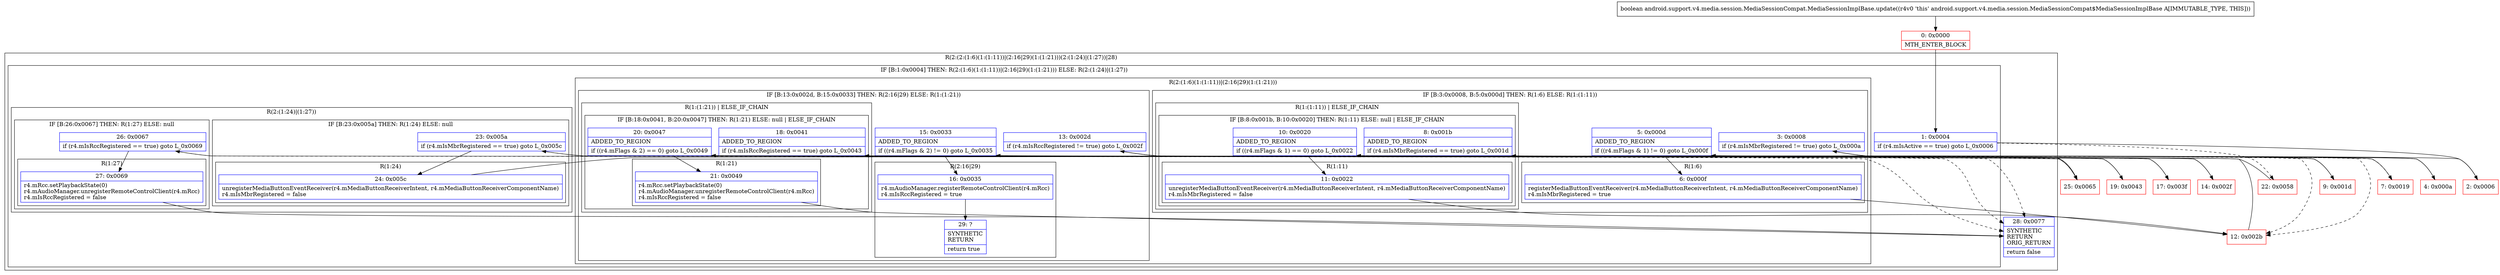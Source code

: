 digraph "CFG forandroid.support.v4.media.session.MediaSessionCompat.MediaSessionImplBase.update()Z" {
subgraph cluster_Region_1380516684 {
label = "R(2:(2:(1:6)(1:(1:11))|(2:16|29)(1:(1:21)))(2:(1:24)|(1:27))|28)";
node [shape=record,color=blue];
subgraph cluster_IfRegion_1439309379 {
label = "IF [B:1:0x0004] THEN: R(2:(1:6)(1:(1:11))|(2:16|29)(1:(1:21))) ELSE: R(2:(1:24)|(1:27))";
node [shape=record,color=blue];
Node_1 [shape=record,label="{1\:\ 0x0004|if (r4.mIsActive == true) goto L_0x0006\l}"];
subgraph cluster_Region_1712024462 {
label = "R(2:(1:6)(1:(1:11))|(2:16|29)(1:(1:21)))";
node [shape=record,color=blue];
subgraph cluster_IfRegion_1547468394 {
label = "IF [B:3:0x0008, B:5:0x000d] THEN: R(1:6) ELSE: R(1:(1:11))";
node [shape=record,color=blue];
Node_3 [shape=record,label="{3\:\ 0x0008|if (r4.mIsMbrRegistered != true) goto L_0x000a\l}"];
Node_5 [shape=record,label="{5\:\ 0x000d|ADDED_TO_REGION\l|if ((r4.mFlags & 1) != 0) goto L_0x000f\l}"];
subgraph cluster_Region_1182090690 {
label = "R(1:6)";
node [shape=record,color=blue];
Node_6 [shape=record,label="{6\:\ 0x000f|registerMediaButtonEventReceiver(r4.mMediaButtonReceiverIntent, r4.mMediaButtonReceiverComponentName)\lr4.mIsMbrRegistered = true\l}"];
}
subgraph cluster_Region_1137210185 {
label = "R(1:(1:11)) | ELSE_IF_CHAIN\l";
node [shape=record,color=blue];
subgraph cluster_IfRegion_2116167589 {
label = "IF [B:8:0x001b, B:10:0x0020] THEN: R(1:11) ELSE: null | ELSE_IF_CHAIN\l";
node [shape=record,color=blue];
Node_8 [shape=record,label="{8\:\ 0x001b|ADDED_TO_REGION\l|if (r4.mIsMbrRegistered == true) goto L_0x001d\l}"];
Node_10 [shape=record,label="{10\:\ 0x0020|ADDED_TO_REGION\l|if ((r4.mFlags & 1) == 0) goto L_0x0022\l}"];
subgraph cluster_Region_1095944485 {
label = "R(1:11)";
node [shape=record,color=blue];
Node_11 [shape=record,label="{11\:\ 0x0022|unregisterMediaButtonEventReceiver(r4.mMediaButtonReceiverIntent, r4.mMediaButtonReceiverComponentName)\lr4.mIsMbrRegistered = false\l}"];
}
}
}
}
subgraph cluster_IfRegion_770039704 {
label = "IF [B:13:0x002d, B:15:0x0033] THEN: R(2:16|29) ELSE: R(1:(1:21))";
node [shape=record,color=blue];
Node_13 [shape=record,label="{13\:\ 0x002d|if (r4.mIsRccRegistered != true) goto L_0x002f\l}"];
Node_15 [shape=record,label="{15\:\ 0x0033|ADDED_TO_REGION\l|if ((r4.mFlags & 2) != 0) goto L_0x0035\l}"];
subgraph cluster_Region_758625110 {
label = "R(2:16|29)";
node [shape=record,color=blue];
Node_16 [shape=record,label="{16\:\ 0x0035|r4.mAudioManager.registerRemoteControlClient(r4.mRcc)\lr4.mIsRccRegistered = true\l}"];
Node_29 [shape=record,label="{29\:\ ?|SYNTHETIC\lRETURN\l|return true\l}"];
}
subgraph cluster_Region_1111995994 {
label = "R(1:(1:21)) | ELSE_IF_CHAIN\l";
node [shape=record,color=blue];
subgraph cluster_IfRegion_353064150 {
label = "IF [B:18:0x0041, B:20:0x0047] THEN: R(1:21) ELSE: null | ELSE_IF_CHAIN\l";
node [shape=record,color=blue];
Node_18 [shape=record,label="{18\:\ 0x0041|ADDED_TO_REGION\l|if (r4.mIsRccRegistered == true) goto L_0x0043\l}"];
Node_20 [shape=record,label="{20\:\ 0x0047|ADDED_TO_REGION\l|if ((r4.mFlags & 2) == 0) goto L_0x0049\l}"];
subgraph cluster_Region_370229488 {
label = "R(1:21)";
node [shape=record,color=blue];
Node_21 [shape=record,label="{21\:\ 0x0049|r4.mRcc.setPlaybackState(0)\lr4.mAudioManager.unregisterRemoteControlClient(r4.mRcc)\lr4.mIsRccRegistered = false\l}"];
}
}
}
}
}
subgraph cluster_Region_112000103 {
label = "R(2:(1:24)|(1:27))";
node [shape=record,color=blue];
subgraph cluster_IfRegion_2040954766 {
label = "IF [B:23:0x005a] THEN: R(1:24) ELSE: null";
node [shape=record,color=blue];
Node_23 [shape=record,label="{23\:\ 0x005a|if (r4.mIsMbrRegistered == true) goto L_0x005c\l}"];
subgraph cluster_Region_918829448 {
label = "R(1:24)";
node [shape=record,color=blue];
Node_24 [shape=record,label="{24\:\ 0x005c|unregisterMediaButtonEventReceiver(r4.mMediaButtonReceiverIntent, r4.mMediaButtonReceiverComponentName)\lr4.mIsMbrRegistered = false\l}"];
}
}
subgraph cluster_IfRegion_718207328 {
label = "IF [B:26:0x0067] THEN: R(1:27) ELSE: null";
node [shape=record,color=blue];
Node_26 [shape=record,label="{26\:\ 0x0067|if (r4.mIsRccRegistered == true) goto L_0x0069\l}"];
subgraph cluster_Region_1264609178 {
label = "R(1:27)";
node [shape=record,color=blue];
Node_27 [shape=record,label="{27\:\ 0x0069|r4.mRcc.setPlaybackState(0)\lr4.mAudioManager.unregisterRemoteControlClient(r4.mRcc)\lr4.mIsRccRegistered = false\l}"];
}
}
}
}
Node_28 [shape=record,label="{28\:\ 0x0077|SYNTHETIC\lRETURN\lORIG_RETURN\l|return false\l}"];
}
Node_0 [shape=record,color=red,label="{0\:\ 0x0000|MTH_ENTER_BLOCK\l}"];
Node_2 [shape=record,color=red,label="{2\:\ 0x0006}"];
Node_4 [shape=record,color=red,label="{4\:\ 0x000a}"];
Node_7 [shape=record,color=red,label="{7\:\ 0x0019}"];
Node_9 [shape=record,color=red,label="{9\:\ 0x001d}"];
Node_12 [shape=record,color=red,label="{12\:\ 0x002b}"];
Node_14 [shape=record,color=red,label="{14\:\ 0x002f}"];
Node_17 [shape=record,color=red,label="{17\:\ 0x003f}"];
Node_19 [shape=record,color=red,label="{19\:\ 0x0043}"];
Node_22 [shape=record,color=red,label="{22\:\ 0x0058}"];
Node_25 [shape=record,color=red,label="{25\:\ 0x0065}"];
MethodNode[shape=record,label="{boolean android.support.v4.media.session.MediaSessionCompat.MediaSessionImplBase.update((r4v0 'this' android.support.v4.media.session.MediaSessionCompat$MediaSessionImplBase A[IMMUTABLE_TYPE, THIS])) }"];
MethodNode -> Node_0;
Node_1 -> Node_2;
Node_1 -> Node_22[style=dashed];
Node_3 -> Node_4;
Node_3 -> Node_7[style=dashed];
Node_5 -> Node_6;
Node_5 -> Node_7[style=dashed];
Node_6 -> Node_12;
Node_8 -> Node_9;
Node_8 -> Node_12[style=dashed];
Node_10 -> Node_11;
Node_10 -> Node_12[style=dashed];
Node_11 -> Node_12;
Node_13 -> Node_14;
Node_13 -> Node_17[style=dashed];
Node_15 -> Node_16;
Node_15 -> Node_17[style=dashed];
Node_16 -> Node_29;
Node_18 -> Node_19;
Node_18 -> Node_28[style=dashed];
Node_20 -> Node_21;
Node_20 -> Node_28[style=dashed];
Node_21 -> Node_28;
Node_23 -> Node_24;
Node_23 -> Node_25[style=dashed];
Node_24 -> Node_25;
Node_26 -> Node_27;
Node_26 -> Node_28[style=dashed];
Node_27 -> Node_28;
Node_0 -> Node_1;
Node_2 -> Node_3;
Node_4 -> Node_5;
Node_7 -> Node_8;
Node_9 -> Node_10;
Node_12 -> Node_13;
Node_14 -> Node_15;
Node_17 -> Node_18;
Node_19 -> Node_20;
Node_22 -> Node_23;
Node_25 -> Node_26;
}

